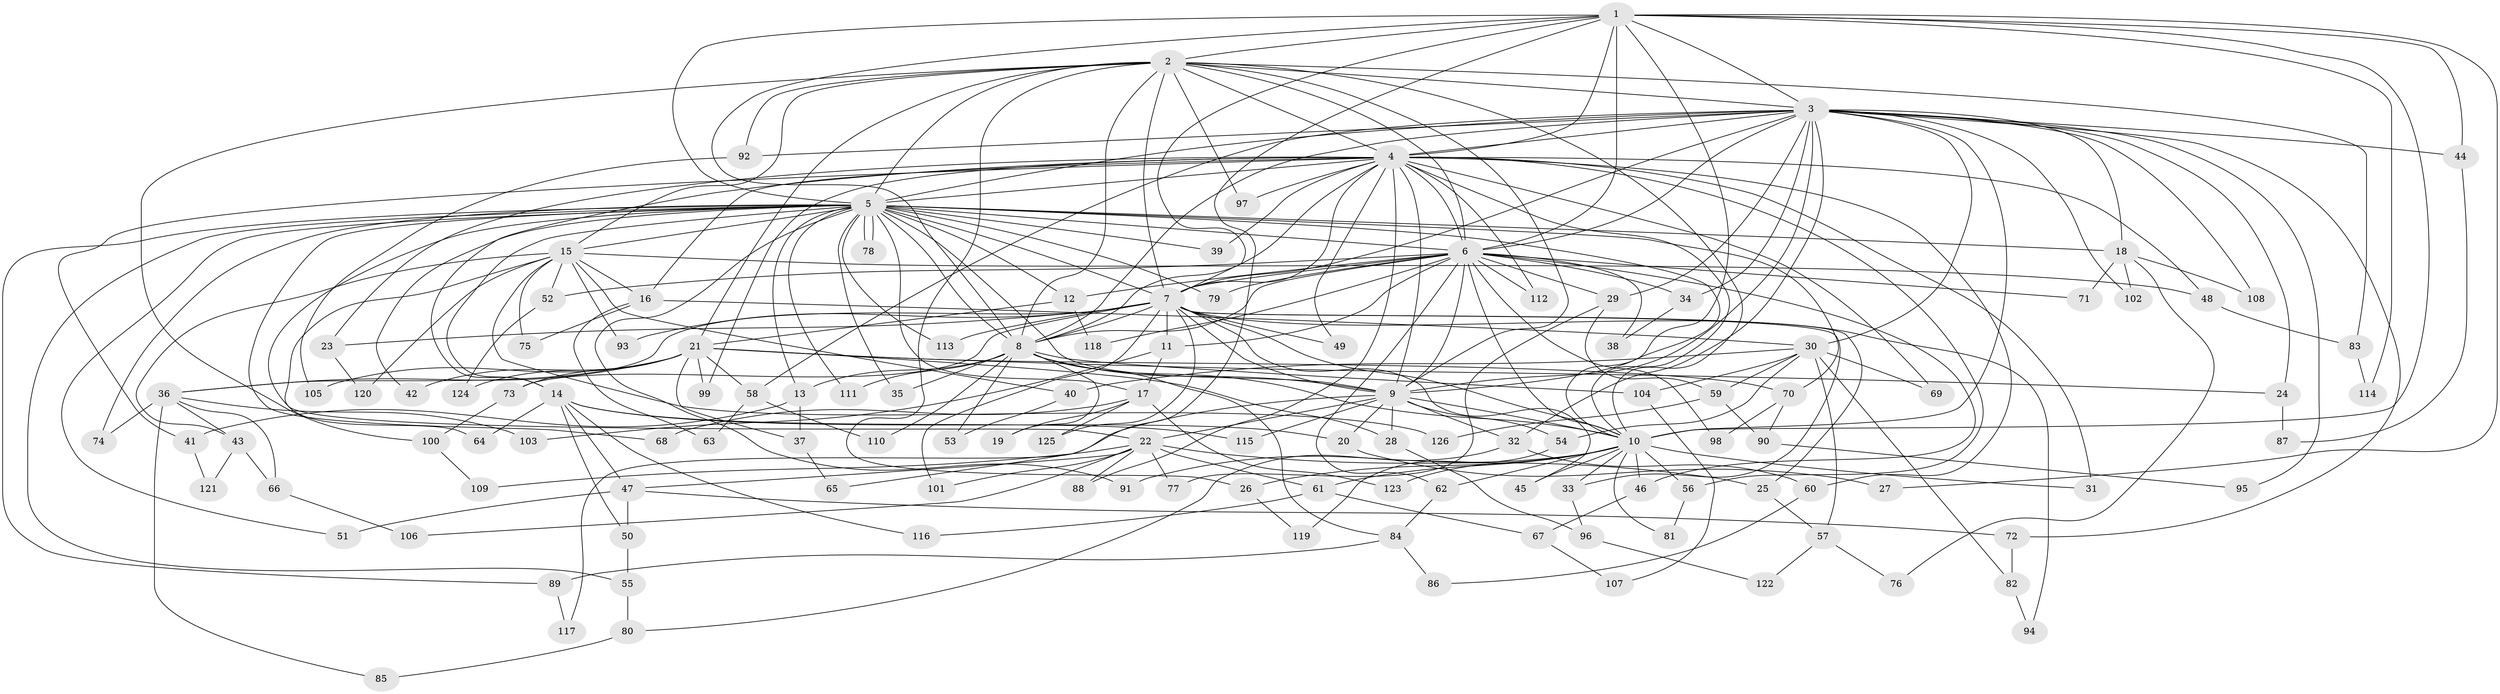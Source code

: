 // coarse degree distribution, {12: 0.011363636363636364, 33: 0.011363636363636364, 20: 0.011363636363636364, 24: 0.011363636363636364, 4: 0.10227272727272728, 6: 0.022727272727272728, 2: 0.5, 3: 0.20454545454545456, 1: 0.03409090909090909, 5: 0.03409090909090909, 9: 0.011363636363636364, 10: 0.011363636363636364, 18: 0.011363636363636364, 11: 0.011363636363636364, 13: 0.011363636363636364}
// Generated by graph-tools (version 1.1) at 2025/48/03/04/25 21:48:23]
// undirected, 126 vertices, 277 edges
graph export_dot {
graph [start="1"]
  node [color=gray90,style=filled];
  1;
  2;
  3;
  4;
  5;
  6;
  7;
  8;
  9;
  10;
  11;
  12;
  13;
  14;
  15;
  16;
  17;
  18;
  19;
  20;
  21;
  22;
  23;
  24;
  25;
  26;
  27;
  28;
  29;
  30;
  31;
  32;
  33;
  34;
  35;
  36;
  37;
  38;
  39;
  40;
  41;
  42;
  43;
  44;
  45;
  46;
  47;
  48;
  49;
  50;
  51;
  52;
  53;
  54;
  55;
  56;
  57;
  58;
  59;
  60;
  61;
  62;
  63;
  64;
  65;
  66;
  67;
  68;
  69;
  70;
  71;
  72;
  73;
  74;
  75;
  76;
  77;
  78;
  79;
  80;
  81;
  82;
  83;
  84;
  85;
  86;
  87;
  88;
  89;
  90;
  91;
  92;
  93;
  94;
  95;
  96;
  97;
  98;
  99;
  100;
  101;
  102;
  103;
  104;
  105;
  106;
  107;
  108;
  109;
  110;
  111;
  112;
  113;
  114;
  115;
  116;
  117;
  118;
  119;
  120;
  121;
  122;
  123;
  124;
  125;
  126;
  1 -- 2;
  1 -- 3;
  1 -- 4;
  1 -- 5;
  1 -- 6;
  1 -- 7;
  1 -- 8;
  1 -- 9;
  1 -- 10;
  1 -- 27;
  1 -- 44;
  1 -- 65;
  1 -- 114;
  2 -- 3;
  2 -- 4;
  2 -- 5;
  2 -- 6;
  2 -- 7;
  2 -- 8;
  2 -- 9;
  2 -- 10;
  2 -- 15;
  2 -- 21;
  2 -- 26;
  2 -- 83;
  2 -- 92;
  2 -- 97;
  2 -- 100;
  3 -- 4;
  3 -- 5;
  3 -- 6;
  3 -- 7;
  3 -- 8;
  3 -- 9;
  3 -- 10;
  3 -- 18;
  3 -- 24;
  3 -- 29;
  3 -- 30;
  3 -- 32;
  3 -- 34;
  3 -- 44;
  3 -- 58;
  3 -- 72;
  3 -- 92;
  3 -- 95;
  3 -- 102;
  3 -- 108;
  4 -- 5;
  4 -- 6;
  4 -- 7;
  4 -- 8;
  4 -- 9;
  4 -- 10;
  4 -- 14;
  4 -- 16;
  4 -- 23;
  4 -- 31;
  4 -- 39;
  4 -- 41;
  4 -- 48;
  4 -- 49;
  4 -- 56;
  4 -- 60;
  4 -- 69;
  4 -- 88;
  4 -- 97;
  4 -- 99;
  4 -- 112;
  5 -- 6;
  5 -- 7;
  5 -- 8;
  5 -- 9;
  5 -- 10;
  5 -- 12;
  5 -- 13;
  5 -- 14;
  5 -- 15;
  5 -- 17;
  5 -- 18;
  5 -- 22;
  5 -- 35;
  5 -- 39;
  5 -- 42;
  5 -- 51;
  5 -- 55;
  5 -- 68;
  5 -- 70;
  5 -- 74;
  5 -- 78;
  5 -- 78;
  5 -- 79;
  5 -- 89;
  5 -- 91;
  5 -- 111;
  5 -- 113;
  6 -- 7;
  6 -- 8;
  6 -- 9;
  6 -- 10;
  6 -- 11;
  6 -- 12;
  6 -- 29;
  6 -- 34;
  6 -- 38;
  6 -- 46;
  6 -- 52;
  6 -- 62;
  6 -- 71;
  6 -- 79;
  6 -- 98;
  6 -- 112;
  6 -- 118;
  7 -- 8;
  7 -- 9;
  7 -- 10;
  7 -- 11;
  7 -- 23;
  7 -- 25;
  7 -- 33;
  7 -- 36;
  7 -- 45;
  7 -- 49;
  7 -- 73;
  7 -- 93;
  7 -- 94;
  7 -- 101;
  7 -- 113;
  7 -- 125;
  8 -- 9;
  8 -- 10;
  8 -- 13;
  8 -- 19;
  8 -- 35;
  8 -- 53;
  8 -- 84;
  8 -- 104;
  8 -- 110;
  8 -- 111;
  9 -- 10;
  9 -- 20;
  9 -- 22;
  9 -- 28;
  9 -- 32;
  9 -- 54;
  9 -- 115;
  9 -- 117;
  10 -- 26;
  10 -- 31;
  10 -- 33;
  10 -- 45;
  10 -- 46;
  10 -- 56;
  10 -- 61;
  10 -- 62;
  10 -- 81;
  10 -- 91;
  10 -- 123;
  11 -- 17;
  11 -- 103;
  12 -- 21;
  12 -- 118;
  13 -- 37;
  13 -- 41;
  14 -- 20;
  14 -- 47;
  14 -- 50;
  14 -- 64;
  14 -- 115;
  14 -- 116;
  15 -- 16;
  15 -- 40;
  15 -- 43;
  15 -- 48;
  15 -- 52;
  15 -- 64;
  15 -- 75;
  15 -- 93;
  15 -- 120;
  15 -- 126;
  16 -- 30;
  16 -- 63;
  16 -- 75;
  17 -- 19;
  17 -- 68;
  17 -- 123;
  17 -- 125;
  18 -- 71;
  18 -- 76;
  18 -- 102;
  18 -- 108;
  20 -- 27;
  21 -- 24;
  21 -- 28;
  21 -- 36;
  21 -- 37;
  21 -- 42;
  21 -- 58;
  21 -- 70;
  21 -- 73;
  21 -- 99;
  21 -- 105;
  21 -- 124;
  22 -- 25;
  22 -- 47;
  22 -- 61;
  22 -- 77;
  22 -- 88;
  22 -- 101;
  22 -- 106;
  22 -- 109;
  23 -- 120;
  24 -- 87;
  25 -- 57;
  26 -- 119;
  28 -- 96;
  29 -- 59;
  29 -- 77;
  30 -- 40;
  30 -- 54;
  30 -- 57;
  30 -- 59;
  30 -- 69;
  30 -- 82;
  30 -- 104;
  32 -- 60;
  32 -- 80;
  33 -- 96;
  34 -- 38;
  36 -- 43;
  36 -- 66;
  36 -- 74;
  36 -- 85;
  36 -- 103;
  37 -- 65;
  40 -- 53;
  41 -- 121;
  43 -- 66;
  43 -- 121;
  44 -- 87;
  46 -- 67;
  47 -- 50;
  47 -- 51;
  47 -- 72;
  48 -- 83;
  50 -- 55;
  52 -- 124;
  54 -- 119;
  55 -- 80;
  56 -- 81;
  57 -- 76;
  57 -- 122;
  58 -- 63;
  58 -- 110;
  59 -- 90;
  59 -- 126;
  60 -- 86;
  61 -- 67;
  61 -- 116;
  62 -- 84;
  66 -- 106;
  67 -- 107;
  70 -- 90;
  70 -- 98;
  72 -- 82;
  73 -- 100;
  80 -- 85;
  82 -- 94;
  83 -- 114;
  84 -- 86;
  84 -- 89;
  89 -- 117;
  90 -- 95;
  92 -- 105;
  96 -- 122;
  100 -- 109;
  104 -- 107;
}
